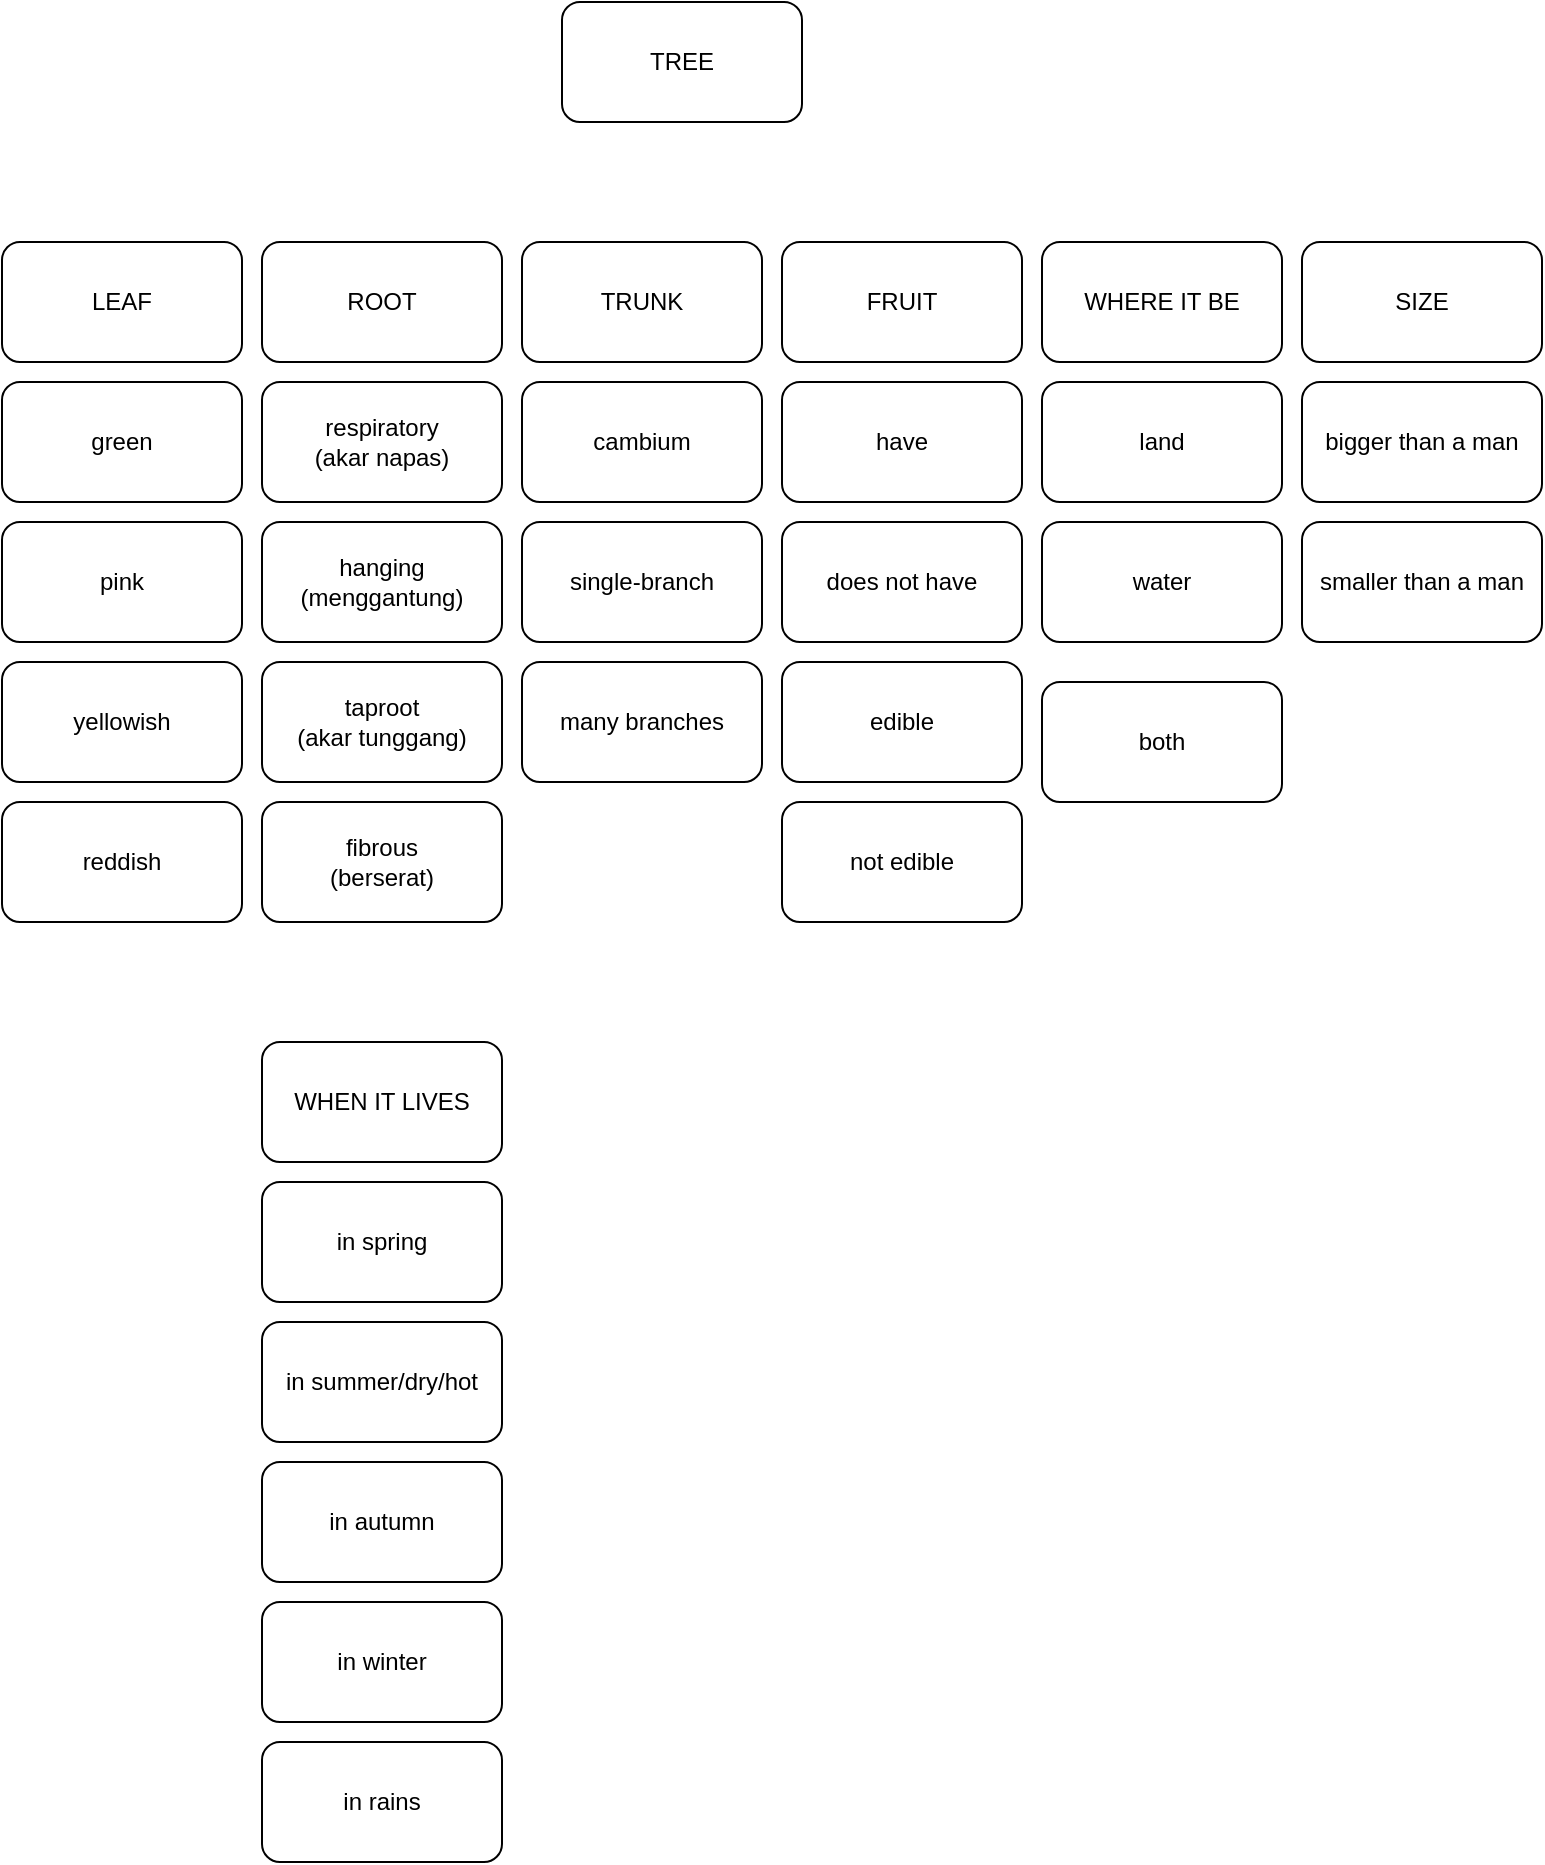 <mxfile version="22.0.1" type="github">
  <diagram name="Page-1" id="VamGIzNKpwc7s970Tre1">
    <mxGraphModel dx="954" dy="623" grid="1" gridSize="10" guides="1" tooltips="1" connect="1" arrows="1" fold="1" page="1" pageScale="1" pageWidth="850" pageHeight="1100" math="0" shadow="0">
      <root>
        <mxCell id="0" />
        <mxCell id="1" parent="0" />
        <mxCell id="4E5iEo_VykhNrtmiLAlS-1" value="TREE" style="rounded=1;whiteSpace=wrap;html=1;" vertex="1" parent="1">
          <mxGeometry x="320" y="20" width="120" height="60" as="geometry" />
        </mxCell>
        <mxCell id="4E5iEo_VykhNrtmiLAlS-2" value="fibrous&lt;br&gt;(berserat)" style="rounded=1;whiteSpace=wrap;html=1;" vertex="1" parent="1">
          <mxGeometry x="170" y="420" width="120" height="60" as="geometry" />
        </mxCell>
        <mxCell id="4E5iEo_VykhNrtmiLAlS-3" value="have" style="rounded=1;whiteSpace=wrap;html=1;" vertex="1" parent="1">
          <mxGeometry x="430" y="210" width="120" height="60" as="geometry" />
        </mxCell>
        <mxCell id="4E5iEo_VykhNrtmiLAlS-4" value="respiratory&lt;br&gt;(akar napas)" style="rounded=1;whiteSpace=wrap;html=1;" vertex="1" parent="1">
          <mxGeometry x="170" y="210" width="120" height="60" as="geometry" />
        </mxCell>
        <mxCell id="4E5iEo_VykhNrtmiLAlS-5" value="hanging&lt;br&gt;(menggantung)" style="rounded=1;whiteSpace=wrap;html=1;" vertex="1" parent="1">
          <mxGeometry x="170" y="280" width="120" height="60" as="geometry" />
        </mxCell>
        <mxCell id="4E5iEo_VykhNrtmiLAlS-6" value="taproot&lt;br&gt;(akar tunggang)" style="rounded=1;whiteSpace=wrap;html=1;" vertex="1" parent="1">
          <mxGeometry x="170" y="350" width="120" height="60" as="geometry" />
        </mxCell>
        <mxCell id="4E5iEo_VykhNrtmiLAlS-7" value="does not have" style="rounded=1;whiteSpace=wrap;html=1;" vertex="1" parent="1">
          <mxGeometry x="430" y="280" width="120" height="60" as="geometry" />
        </mxCell>
        <mxCell id="4E5iEo_VykhNrtmiLAlS-8" value="cambium" style="rounded=1;whiteSpace=wrap;html=1;" vertex="1" parent="1">
          <mxGeometry x="300" y="210" width="120" height="60" as="geometry" />
        </mxCell>
        <mxCell id="4E5iEo_VykhNrtmiLAlS-9" value="reddish" style="rounded=1;whiteSpace=wrap;html=1;" vertex="1" parent="1">
          <mxGeometry x="40" y="420" width="120" height="60" as="geometry" />
        </mxCell>
        <mxCell id="4E5iEo_VykhNrtmiLAlS-10" value="FRUIT" style="rounded=1;whiteSpace=wrap;html=1;" vertex="1" parent="1">
          <mxGeometry x="430" y="140" width="120" height="60" as="geometry" />
        </mxCell>
        <mxCell id="4E5iEo_VykhNrtmiLAlS-11" value="LEAF" style="rounded=1;whiteSpace=wrap;html=1;" vertex="1" parent="1">
          <mxGeometry x="40" y="140" width="120" height="60" as="geometry" />
        </mxCell>
        <mxCell id="4E5iEo_VykhNrtmiLAlS-12" value="TRUNK" style="rounded=1;whiteSpace=wrap;html=1;" vertex="1" parent="1">
          <mxGeometry x="300" y="140" width="120" height="60" as="geometry" />
        </mxCell>
        <mxCell id="4E5iEo_VykhNrtmiLAlS-13" value="WHERE IT BE" style="rounded=1;whiteSpace=wrap;html=1;" vertex="1" parent="1">
          <mxGeometry x="560" y="140" width="120" height="60" as="geometry" />
        </mxCell>
        <mxCell id="4E5iEo_VykhNrtmiLAlS-14" value="ROOT" style="rounded=1;whiteSpace=wrap;html=1;" vertex="1" parent="1">
          <mxGeometry x="170" y="140" width="120" height="60" as="geometry" />
        </mxCell>
        <mxCell id="4E5iEo_VykhNrtmiLAlS-15" value="water" style="rounded=1;whiteSpace=wrap;html=1;" vertex="1" parent="1">
          <mxGeometry x="560" y="280" width="120" height="60" as="geometry" />
        </mxCell>
        <mxCell id="4E5iEo_VykhNrtmiLAlS-16" value="land" style="rounded=1;whiteSpace=wrap;html=1;" vertex="1" parent="1">
          <mxGeometry x="560" y="210" width="120" height="60" as="geometry" />
        </mxCell>
        <mxCell id="4E5iEo_VykhNrtmiLAlS-18" value="edible" style="rounded=1;whiteSpace=wrap;html=1;" vertex="1" parent="1">
          <mxGeometry x="430" y="350" width="120" height="60" as="geometry" />
        </mxCell>
        <mxCell id="4E5iEo_VykhNrtmiLAlS-19" value="yellowish" style="rounded=1;whiteSpace=wrap;html=1;" vertex="1" parent="1">
          <mxGeometry x="40" y="350" width="120" height="60" as="geometry" />
        </mxCell>
        <mxCell id="4E5iEo_VykhNrtmiLAlS-20" value="pink" style="rounded=1;whiteSpace=wrap;html=1;" vertex="1" parent="1">
          <mxGeometry x="40" y="280" width="120" height="60" as="geometry" />
        </mxCell>
        <mxCell id="4E5iEo_VykhNrtmiLAlS-21" value="green" style="rounded=1;whiteSpace=wrap;html=1;" vertex="1" parent="1">
          <mxGeometry x="40" y="210" width="120" height="60" as="geometry" />
        </mxCell>
        <mxCell id="4E5iEo_VykhNrtmiLAlS-22" value="single-branch" style="rounded=1;whiteSpace=wrap;html=1;" vertex="1" parent="1">
          <mxGeometry x="300" y="280" width="120" height="60" as="geometry" />
        </mxCell>
        <mxCell id="4E5iEo_VykhNrtmiLAlS-23" value="smaller than a man" style="rounded=1;whiteSpace=wrap;html=1;" vertex="1" parent="1">
          <mxGeometry x="690" y="280" width="120" height="60" as="geometry" />
        </mxCell>
        <mxCell id="4E5iEo_VykhNrtmiLAlS-24" value="not edible" style="rounded=1;whiteSpace=wrap;html=1;" vertex="1" parent="1">
          <mxGeometry x="430" y="420" width="120" height="60" as="geometry" />
        </mxCell>
        <mxCell id="4E5iEo_VykhNrtmiLAlS-25" value="bigger than a man" style="rounded=1;whiteSpace=wrap;html=1;" vertex="1" parent="1">
          <mxGeometry x="690" y="210" width="120" height="60" as="geometry" />
        </mxCell>
        <mxCell id="4E5iEo_VykhNrtmiLAlS-26" value="SIZE" style="rounded=1;whiteSpace=wrap;html=1;" vertex="1" parent="1">
          <mxGeometry x="690" y="140" width="120" height="60" as="geometry" />
        </mxCell>
        <mxCell id="4E5iEo_VykhNrtmiLAlS-27" value="WHEN IT LIVES" style="rounded=1;whiteSpace=wrap;html=1;" vertex="1" parent="1">
          <mxGeometry x="170" y="540" width="120" height="60" as="geometry" />
        </mxCell>
        <mxCell id="4E5iEo_VykhNrtmiLAlS-28" value="many branches" style="rounded=1;whiteSpace=wrap;html=1;" vertex="1" parent="1">
          <mxGeometry x="300" y="350" width="120" height="60" as="geometry" />
        </mxCell>
        <mxCell id="4E5iEo_VykhNrtmiLAlS-29" value="in rains" style="rounded=1;whiteSpace=wrap;html=1;" vertex="1" parent="1">
          <mxGeometry x="170" y="890" width="120" height="60" as="geometry" />
        </mxCell>
        <mxCell id="4E5iEo_VykhNrtmiLAlS-30" value="in winter" style="rounded=1;whiteSpace=wrap;html=1;" vertex="1" parent="1">
          <mxGeometry x="170" y="820" width="120" height="60" as="geometry" />
        </mxCell>
        <mxCell id="4E5iEo_VykhNrtmiLAlS-31" value="in autumn" style="rounded=1;whiteSpace=wrap;html=1;" vertex="1" parent="1">
          <mxGeometry x="170" y="750" width="120" height="60" as="geometry" />
        </mxCell>
        <mxCell id="4E5iEo_VykhNrtmiLAlS-32" value="in summer/dry/hot" style="rounded=1;whiteSpace=wrap;html=1;" vertex="1" parent="1">
          <mxGeometry x="170" y="680" width="120" height="60" as="geometry" />
        </mxCell>
        <mxCell id="4E5iEo_VykhNrtmiLAlS-33" value="in spring" style="rounded=1;whiteSpace=wrap;html=1;" vertex="1" parent="1">
          <mxGeometry x="170" y="610" width="120" height="60" as="geometry" />
        </mxCell>
        <mxCell id="4E5iEo_VykhNrtmiLAlS-34" value="both" style="rounded=1;whiteSpace=wrap;html=1;" vertex="1" parent="1">
          <mxGeometry x="560" y="360" width="120" height="60" as="geometry" />
        </mxCell>
      </root>
    </mxGraphModel>
  </diagram>
</mxfile>
